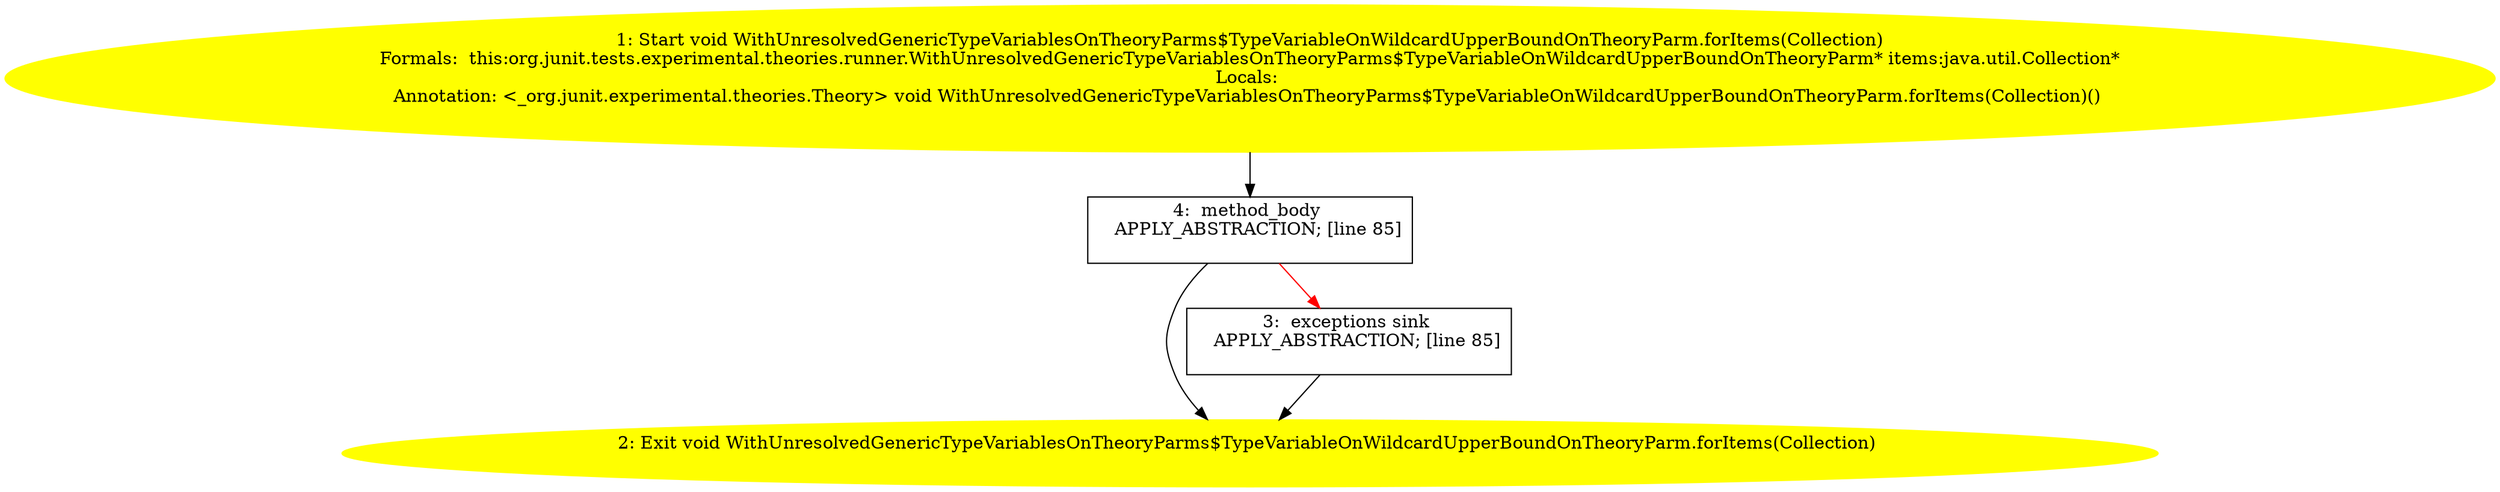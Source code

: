 /* @generated */
digraph cfg {
"org.junit.tests.experimental.theories.runner.WithUnresolvedGenericTypeVariablesOnTheoryParms$TypeVar.d16e616b2bfe51144f3bd706712bb1a8_1" [label="1: Start void WithUnresolvedGenericTypeVariablesOnTheoryParms$TypeVariableOnWildcardUpperBoundOnTheoryParm.forItems(Collection)\nFormals:  this:org.junit.tests.experimental.theories.runner.WithUnresolvedGenericTypeVariablesOnTheoryParms$TypeVariableOnWildcardUpperBoundOnTheoryParm* items:java.util.Collection*\nLocals: \nAnnotation: <_org.junit.experimental.theories.Theory> void WithUnresolvedGenericTypeVariablesOnTheoryParms$TypeVariableOnWildcardUpperBoundOnTheoryParm.forItems(Collection)() \n  " color=yellow style=filled]
	

	 "org.junit.tests.experimental.theories.runner.WithUnresolvedGenericTypeVariablesOnTheoryParms$TypeVar.d16e616b2bfe51144f3bd706712bb1a8_1" -> "org.junit.tests.experimental.theories.runner.WithUnresolvedGenericTypeVariablesOnTheoryParms$TypeVar.d16e616b2bfe51144f3bd706712bb1a8_4" ;
"org.junit.tests.experimental.theories.runner.WithUnresolvedGenericTypeVariablesOnTheoryParms$TypeVar.d16e616b2bfe51144f3bd706712bb1a8_2" [label="2: Exit void WithUnresolvedGenericTypeVariablesOnTheoryParms$TypeVariableOnWildcardUpperBoundOnTheoryParm.forItems(Collection) \n  " color=yellow style=filled]
	

"org.junit.tests.experimental.theories.runner.WithUnresolvedGenericTypeVariablesOnTheoryParms$TypeVar.d16e616b2bfe51144f3bd706712bb1a8_3" [label="3:  exceptions sink \n   APPLY_ABSTRACTION; [line 85]\n " shape="box"]
	

	 "org.junit.tests.experimental.theories.runner.WithUnresolvedGenericTypeVariablesOnTheoryParms$TypeVar.d16e616b2bfe51144f3bd706712bb1a8_3" -> "org.junit.tests.experimental.theories.runner.WithUnresolvedGenericTypeVariablesOnTheoryParms$TypeVar.d16e616b2bfe51144f3bd706712bb1a8_2" ;
"org.junit.tests.experimental.theories.runner.WithUnresolvedGenericTypeVariablesOnTheoryParms$TypeVar.d16e616b2bfe51144f3bd706712bb1a8_4" [label="4:  method_body \n   APPLY_ABSTRACTION; [line 85]\n " shape="box"]
	

	 "org.junit.tests.experimental.theories.runner.WithUnresolvedGenericTypeVariablesOnTheoryParms$TypeVar.d16e616b2bfe51144f3bd706712bb1a8_4" -> "org.junit.tests.experimental.theories.runner.WithUnresolvedGenericTypeVariablesOnTheoryParms$TypeVar.d16e616b2bfe51144f3bd706712bb1a8_2" ;
	 "org.junit.tests.experimental.theories.runner.WithUnresolvedGenericTypeVariablesOnTheoryParms$TypeVar.d16e616b2bfe51144f3bd706712bb1a8_4" -> "org.junit.tests.experimental.theories.runner.WithUnresolvedGenericTypeVariablesOnTheoryParms$TypeVar.d16e616b2bfe51144f3bd706712bb1a8_3" [color="red" ];
}

